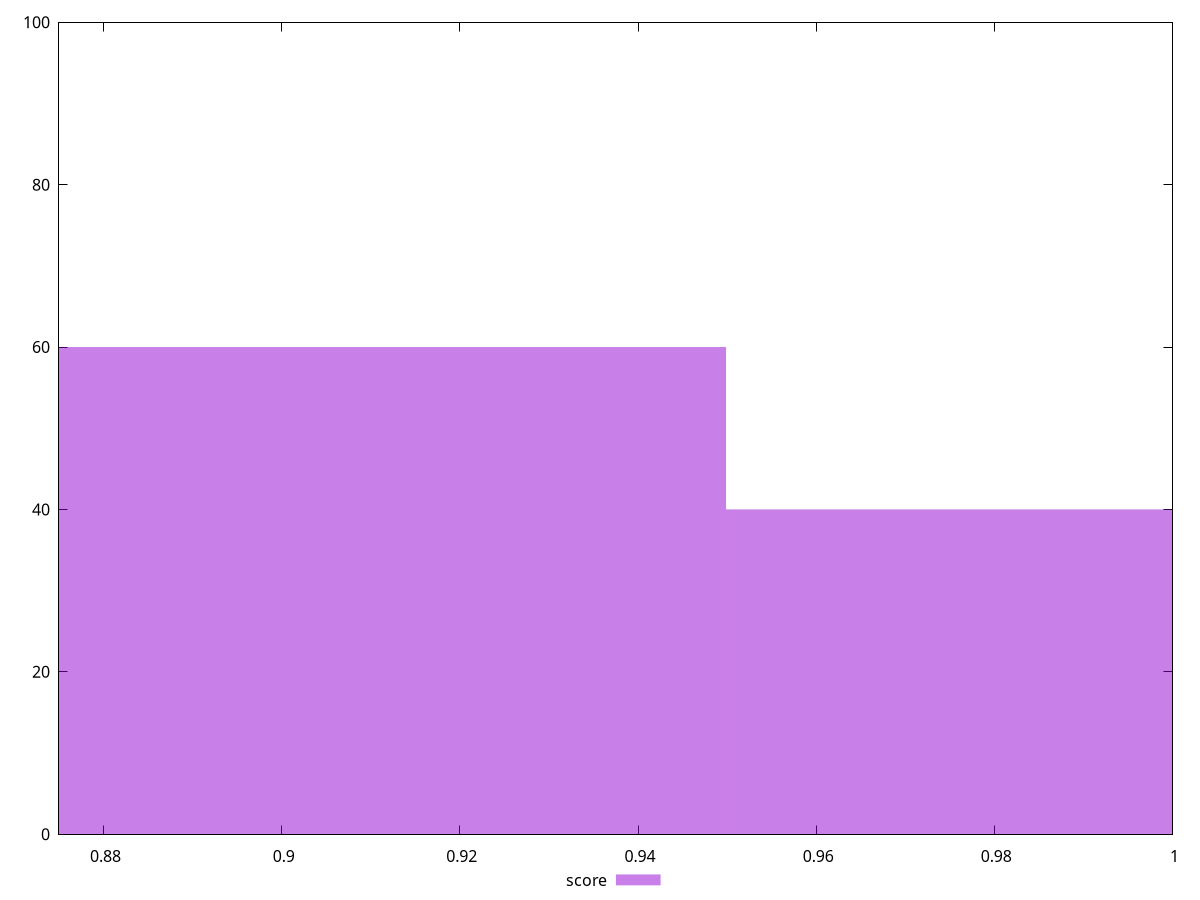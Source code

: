 reset

$score <<EOF
1.0229468469639258 40
0.8768115831119363 60
EOF

set key outside below
set boxwidth 0.14613526385198938
set xrange [0.875:1]
set yrange [0:100]
set style fill transparent solid 0.5 noborder
set terminal svg size 640, 490 enhanced background rgb 'white'
set output "report_00007_2020-12-11T15:55:29.892Z/unminified-javascript/samples/pages/score/histogram.svg"

plot $score title "score" with boxes

reset
